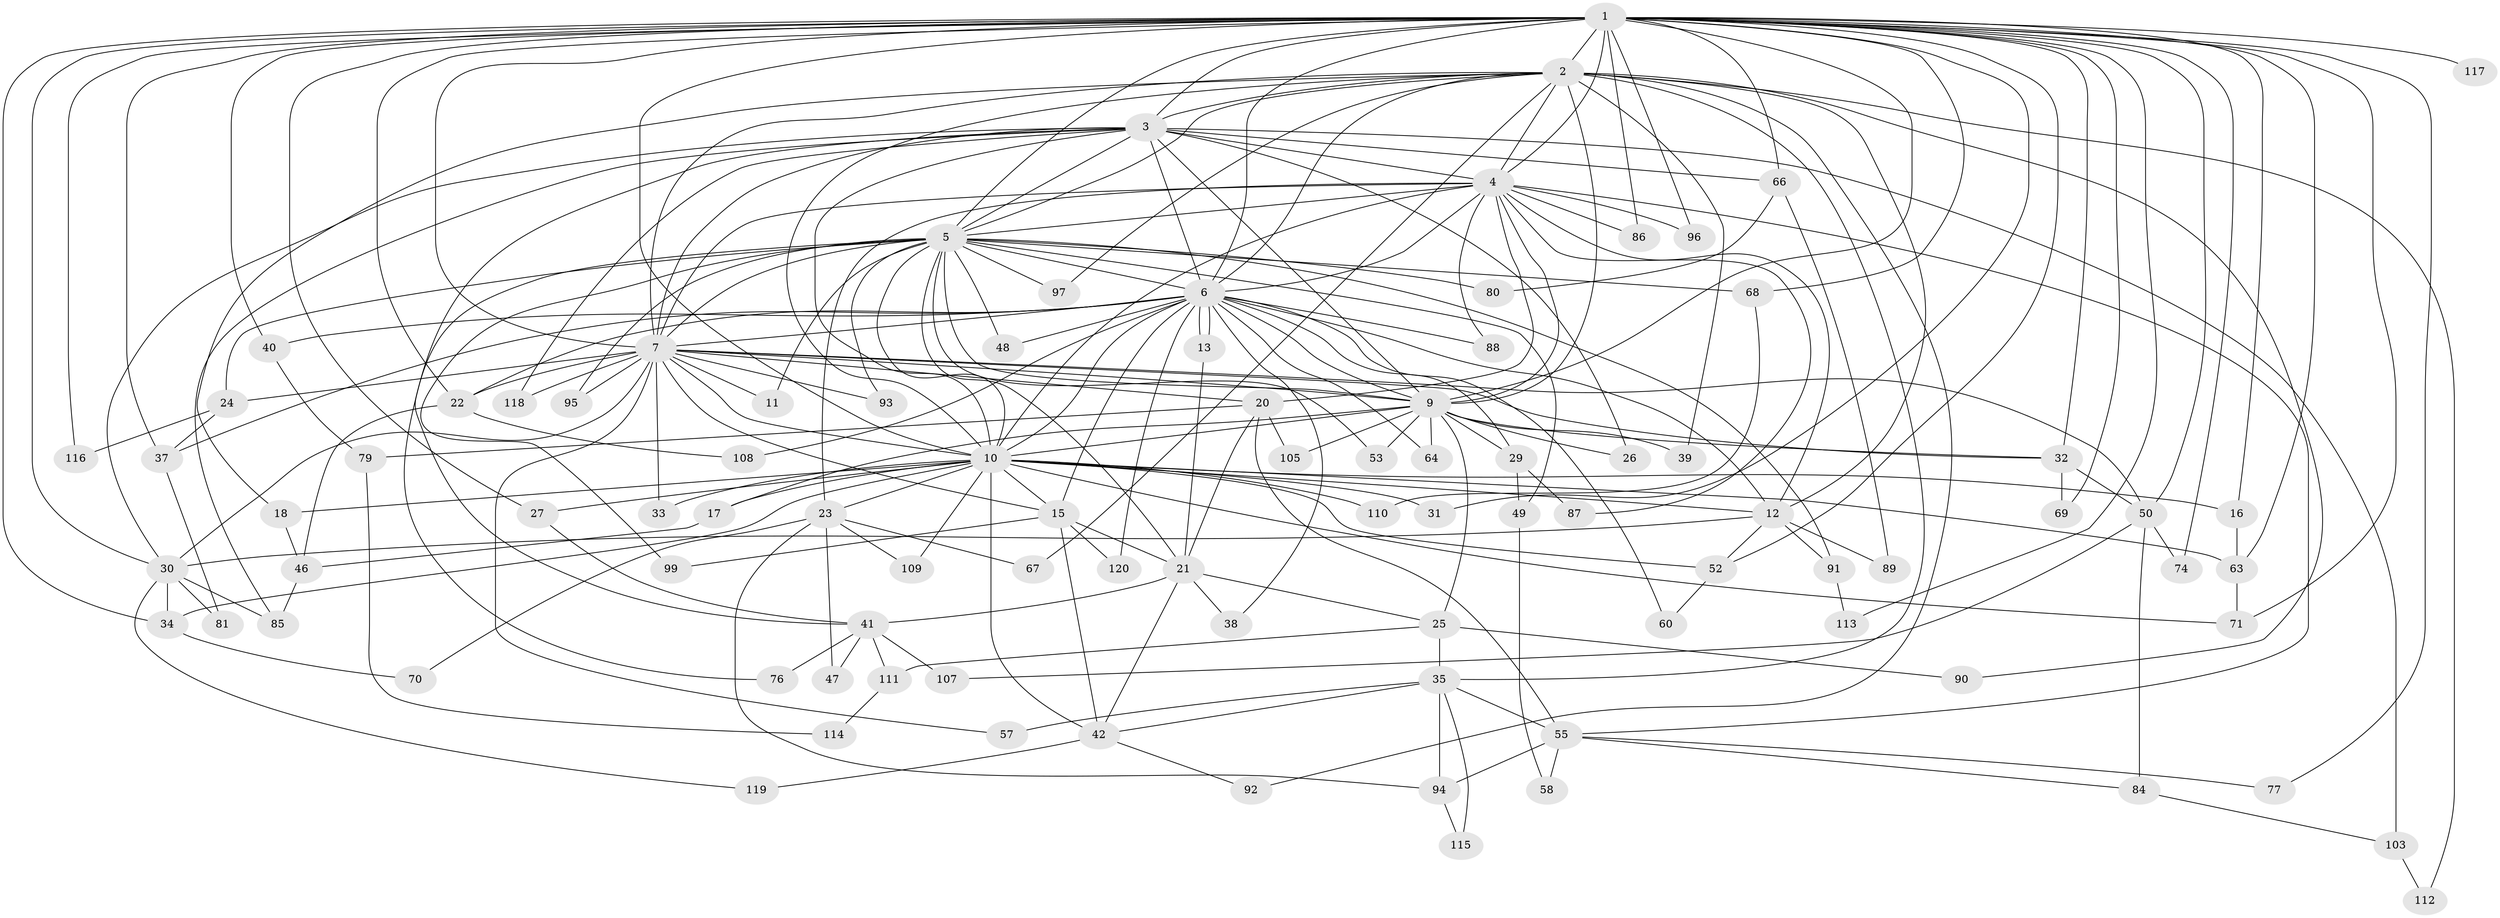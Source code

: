 // Generated by graph-tools (version 1.1) at 2025/51/02/27/25 19:51:49]
// undirected, 93 vertices, 225 edges
graph export_dot {
graph [start="1"]
  node [color=gray90,style=filled];
  1 [super="+8"];
  2 [super="+28"];
  3 [super="+62"];
  4 [super="+78"];
  5 [super="+121"];
  6 [super="+65"];
  7 [super="+19"];
  9 [super="+61"];
  10 [super="+14"];
  11;
  12 [super="+44"];
  13 [super="+54"];
  15 [super="+101"];
  16 [super="+106"];
  17;
  18;
  20 [super="+59"];
  21 [super="+36"];
  22 [super="+102"];
  23;
  24 [super="+98"];
  25;
  26;
  27;
  29;
  30 [super="+51"];
  31;
  32 [super="+75"];
  33;
  34 [super="+82"];
  35 [super="+45"];
  37;
  38;
  39;
  40;
  41 [super="+43"];
  42 [super="+83"];
  46;
  47;
  48;
  49;
  50 [super="+56"];
  52 [super="+73"];
  53;
  55;
  57;
  58;
  60;
  63 [super="+72"];
  64;
  66;
  67;
  68;
  69;
  70;
  71;
  74;
  76;
  77;
  79;
  80;
  81;
  84;
  85 [super="+100"];
  86;
  87;
  88;
  89;
  90;
  91;
  92;
  93;
  94 [super="+104"];
  95;
  96;
  97;
  99;
  103;
  105;
  107;
  108;
  109;
  110;
  111;
  112;
  113;
  114;
  115;
  116;
  117;
  118;
  119;
  120;
  1 -- 2 [weight=2];
  1 -- 3 [weight=2];
  1 -- 4 [weight=2];
  1 -- 5 [weight=2];
  1 -- 6 [weight=2];
  1 -- 7 [weight=2];
  1 -- 9 [weight=2];
  1 -- 10 [weight=2];
  1 -- 30;
  1 -- 37;
  1 -- 116;
  1 -- 66;
  1 -- 68;
  1 -- 69;
  1 -- 71;
  1 -- 74;
  1 -- 16;
  1 -- 77;
  1 -- 22;
  1 -- 86;
  1 -- 27;
  1 -- 31;
  1 -- 96;
  1 -- 40;
  1 -- 113;
  1 -- 50;
  1 -- 52;
  1 -- 117;
  1 -- 63;
  1 -- 34;
  1 -- 32;
  2 -- 3;
  2 -- 4;
  2 -- 5;
  2 -- 6;
  2 -- 7;
  2 -- 9;
  2 -- 10;
  2 -- 18;
  2 -- 39;
  2 -- 67;
  2 -- 90;
  2 -- 92;
  2 -- 97;
  2 -- 112;
  2 -- 35;
  2 -- 12 [weight=2];
  3 -- 4;
  3 -- 5;
  3 -- 6;
  3 -- 7;
  3 -- 9;
  3 -- 10;
  3 -- 26;
  3 -- 41;
  3 -- 103;
  3 -- 118;
  3 -- 66;
  3 -- 30;
  3 -- 85;
  4 -- 5 [weight=2];
  4 -- 6;
  4 -- 7;
  4 -- 9 [weight=2];
  4 -- 10;
  4 -- 12;
  4 -- 20 [weight=2];
  4 -- 23;
  4 -- 55;
  4 -- 86;
  4 -- 87;
  4 -- 88;
  4 -- 96;
  5 -- 6;
  5 -- 7;
  5 -- 9;
  5 -- 10;
  5 -- 11;
  5 -- 21;
  5 -- 24;
  5 -- 48;
  5 -- 49;
  5 -- 53;
  5 -- 68;
  5 -- 76;
  5 -- 80;
  5 -- 91;
  5 -- 93;
  5 -- 95;
  5 -- 97;
  5 -- 99;
  6 -- 7;
  6 -- 9;
  6 -- 10;
  6 -- 12;
  6 -- 13;
  6 -- 13;
  6 -- 15;
  6 -- 29;
  6 -- 37;
  6 -- 38;
  6 -- 40;
  6 -- 48;
  6 -- 60;
  6 -- 64;
  6 -- 88;
  6 -- 108;
  6 -- 120;
  6 -- 22;
  7 -- 9;
  7 -- 10;
  7 -- 11;
  7 -- 20;
  7 -- 22;
  7 -- 24;
  7 -- 32;
  7 -- 50;
  7 -- 57;
  7 -- 93;
  7 -- 95;
  7 -- 118;
  7 -- 33;
  7 -- 15;
  7 -- 30;
  9 -- 10;
  9 -- 17;
  9 -- 25;
  9 -- 26;
  9 -- 29;
  9 -- 32;
  9 -- 39;
  9 -- 53;
  9 -- 64;
  9 -- 105;
  10 -- 15;
  10 -- 16;
  10 -- 17;
  10 -- 18;
  10 -- 23;
  10 -- 27;
  10 -- 31;
  10 -- 33;
  10 -- 34;
  10 -- 42;
  10 -- 52;
  10 -- 63;
  10 -- 71;
  10 -- 109;
  10 -- 12;
  10 -- 110;
  12 -- 30;
  12 -- 89;
  12 -- 91;
  12 -- 52;
  13 -- 21;
  15 -- 21;
  15 -- 42;
  15 -- 99;
  15 -- 120;
  16 -- 63;
  17 -- 46;
  18 -- 46;
  20 -- 79;
  20 -- 105;
  20 -- 55;
  20 -- 21;
  21 -- 25;
  21 -- 38;
  21 -- 42;
  21 -- 41;
  22 -- 108;
  22 -- 46;
  23 -- 47;
  23 -- 67;
  23 -- 70;
  23 -- 94;
  23 -- 109;
  24 -- 116;
  24 -- 37;
  25 -- 35;
  25 -- 90;
  25 -- 111;
  27 -- 41;
  29 -- 49;
  29 -- 87;
  30 -- 34;
  30 -- 81;
  30 -- 85;
  30 -- 119;
  32 -- 50;
  32 -- 69;
  34 -- 70;
  35 -- 55;
  35 -- 115;
  35 -- 57;
  35 -- 42;
  35 -- 94;
  37 -- 81;
  40 -- 79;
  41 -- 76;
  41 -- 111;
  41 -- 107;
  41 -- 47;
  42 -- 92;
  42 -- 119;
  46 -- 85;
  49 -- 58;
  50 -- 74;
  50 -- 84;
  50 -- 107;
  52 -- 60;
  55 -- 58;
  55 -- 77;
  55 -- 84;
  55 -- 94;
  63 -- 71;
  66 -- 80;
  66 -- 89;
  68 -- 110;
  79 -- 114;
  84 -- 103;
  91 -- 113;
  94 -- 115;
  103 -- 112;
  111 -- 114;
}
